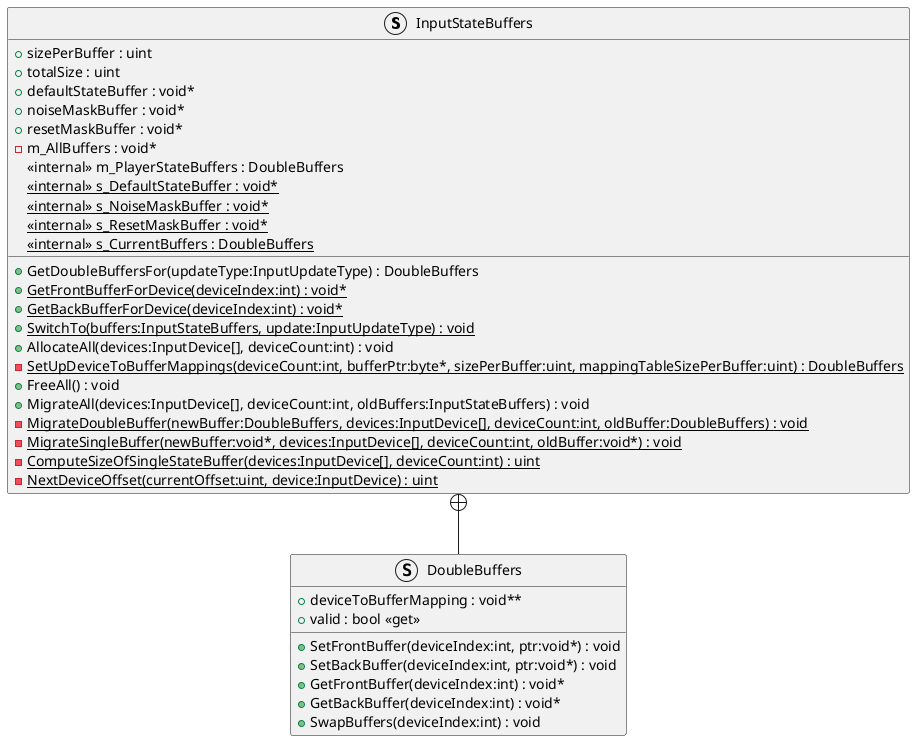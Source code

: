 @startuml
struct InputStateBuffers {
    + sizePerBuffer : uint
    + totalSize : uint
    + defaultStateBuffer : void*
    + noiseMaskBuffer : void*
    + resetMaskBuffer : void*
    - m_AllBuffers : void*
    <<internal>> m_PlayerStateBuffers : DoubleBuffers
    + GetDoubleBuffersFor(updateType:InputUpdateType) : DoubleBuffers
    <<internal>> {static} s_DefaultStateBuffer : void*
    <<internal>> {static} s_NoiseMaskBuffer : void*
    <<internal>> {static} s_ResetMaskBuffer : void*
    <<internal>> {static} s_CurrentBuffers : DoubleBuffers
    + {static} GetFrontBufferForDevice(deviceIndex:int) : void*
    + {static} GetBackBufferForDevice(deviceIndex:int) : void*
    + {static} SwitchTo(buffers:InputStateBuffers, update:InputUpdateType) : void
    + AllocateAll(devices:InputDevice[], deviceCount:int) : void
    - {static} SetUpDeviceToBufferMappings(deviceCount:int, bufferPtr:byte*, sizePerBuffer:uint, mappingTableSizePerBuffer:uint) : DoubleBuffers
    + FreeAll() : void
    + MigrateAll(devices:InputDevice[], deviceCount:int, oldBuffers:InputStateBuffers) : void
    - {static} MigrateDoubleBuffer(newBuffer:DoubleBuffers, devices:InputDevice[], deviceCount:int, oldBuffer:DoubleBuffers) : void
    - {static} MigrateSingleBuffer(newBuffer:void*, devices:InputDevice[], deviceCount:int, oldBuffer:void*) : void
    - {static} ComputeSizeOfSingleStateBuffer(devices:InputDevice[], deviceCount:int) : uint
    - {static} NextDeviceOffset(currentOffset:uint, device:InputDevice) : uint
}
struct DoubleBuffers {
    + deviceToBufferMapping : void**
    + valid : bool <<get>>
    + SetFrontBuffer(deviceIndex:int, ptr:void*) : void
    + SetBackBuffer(deviceIndex:int, ptr:void*) : void
    + GetFrontBuffer(deviceIndex:int) : void*
    + GetBackBuffer(deviceIndex:int) : void*
    + SwapBuffers(deviceIndex:int) : void
}
InputStateBuffers +-- DoubleBuffers
@enduml
